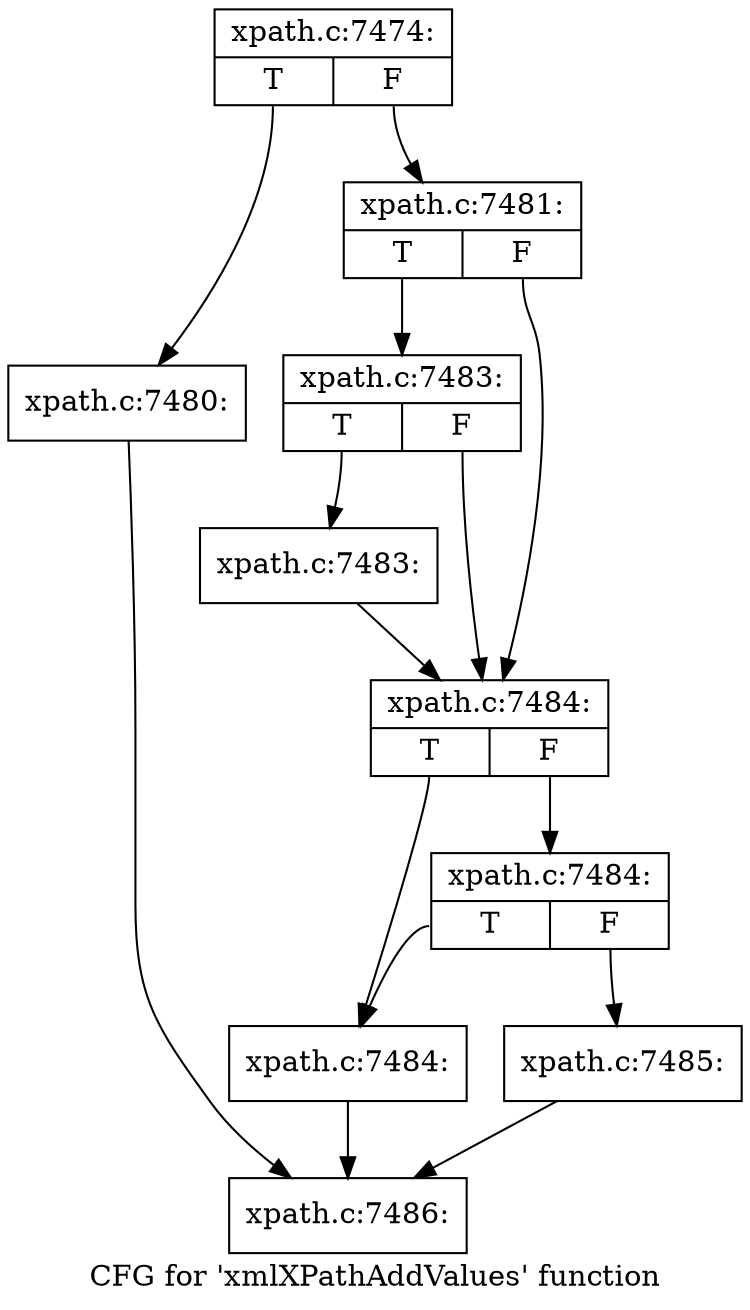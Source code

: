digraph "CFG for 'xmlXPathAddValues' function" {
	label="CFG for 'xmlXPathAddValues' function";

	Node0x497fac0 [shape=record,label="{xpath.c:7474:|{<s0>T|<s1>F}}"];
	Node0x497fac0:s0 -> Node0x4985f00;
	Node0x497fac0:s1 -> Node0x4985f50;
	Node0x4985f00 [shape=record,label="{xpath.c:7480:}"];
	Node0x4985f00 -> Node0x4985420;
	Node0x4985f50 [shape=record,label="{xpath.c:7481:|{<s0>T|<s1>F}}"];
	Node0x4985f50:s0 -> Node0x4986a30;
	Node0x4985f50:s1 -> Node0x49869e0;
	Node0x4986a30 [shape=record,label="{xpath.c:7483:|{<s0>T|<s1>F}}"];
	Node0x4986a30:s0 -> Node0x4986990;
	Node0x4986a30:s1 -> Node0x49869e0;
	Node0x4986990 [shape=record,label="{xpath.c:7483:}"];
	Node0x4986990 -> Node0x49869e0;
	Node0x49869e0 [shape=record,label="{xpath.c:7484:|{<s0>T|<s1>F}}"];
	Node0x49869e0:s0 -> Node0x4987260;
	Node0x49869e0:s1 -> Node0x4987300;
	Node0x4987300 [shape=record,label="{xpath.c:7484:|{<s0>T|<s1>F}}"];
	Node0x4987300:s0 -> Node0x4987260;
	Node0x4987300:s1 -> Node0x49872b0;
	Node0x4987260 [shape=record,label="{xpath.c:7484:}"];
	Node0x4987260 -> Node0x4985420;
	Node0x49872b0 [shape=record,label="{xpath.c:7485:}"];
	Node0x49872b0 -> Node0x4985420;
	Node0x4985420 [shape=record,label="{xpath.c:7486:}"];
}
